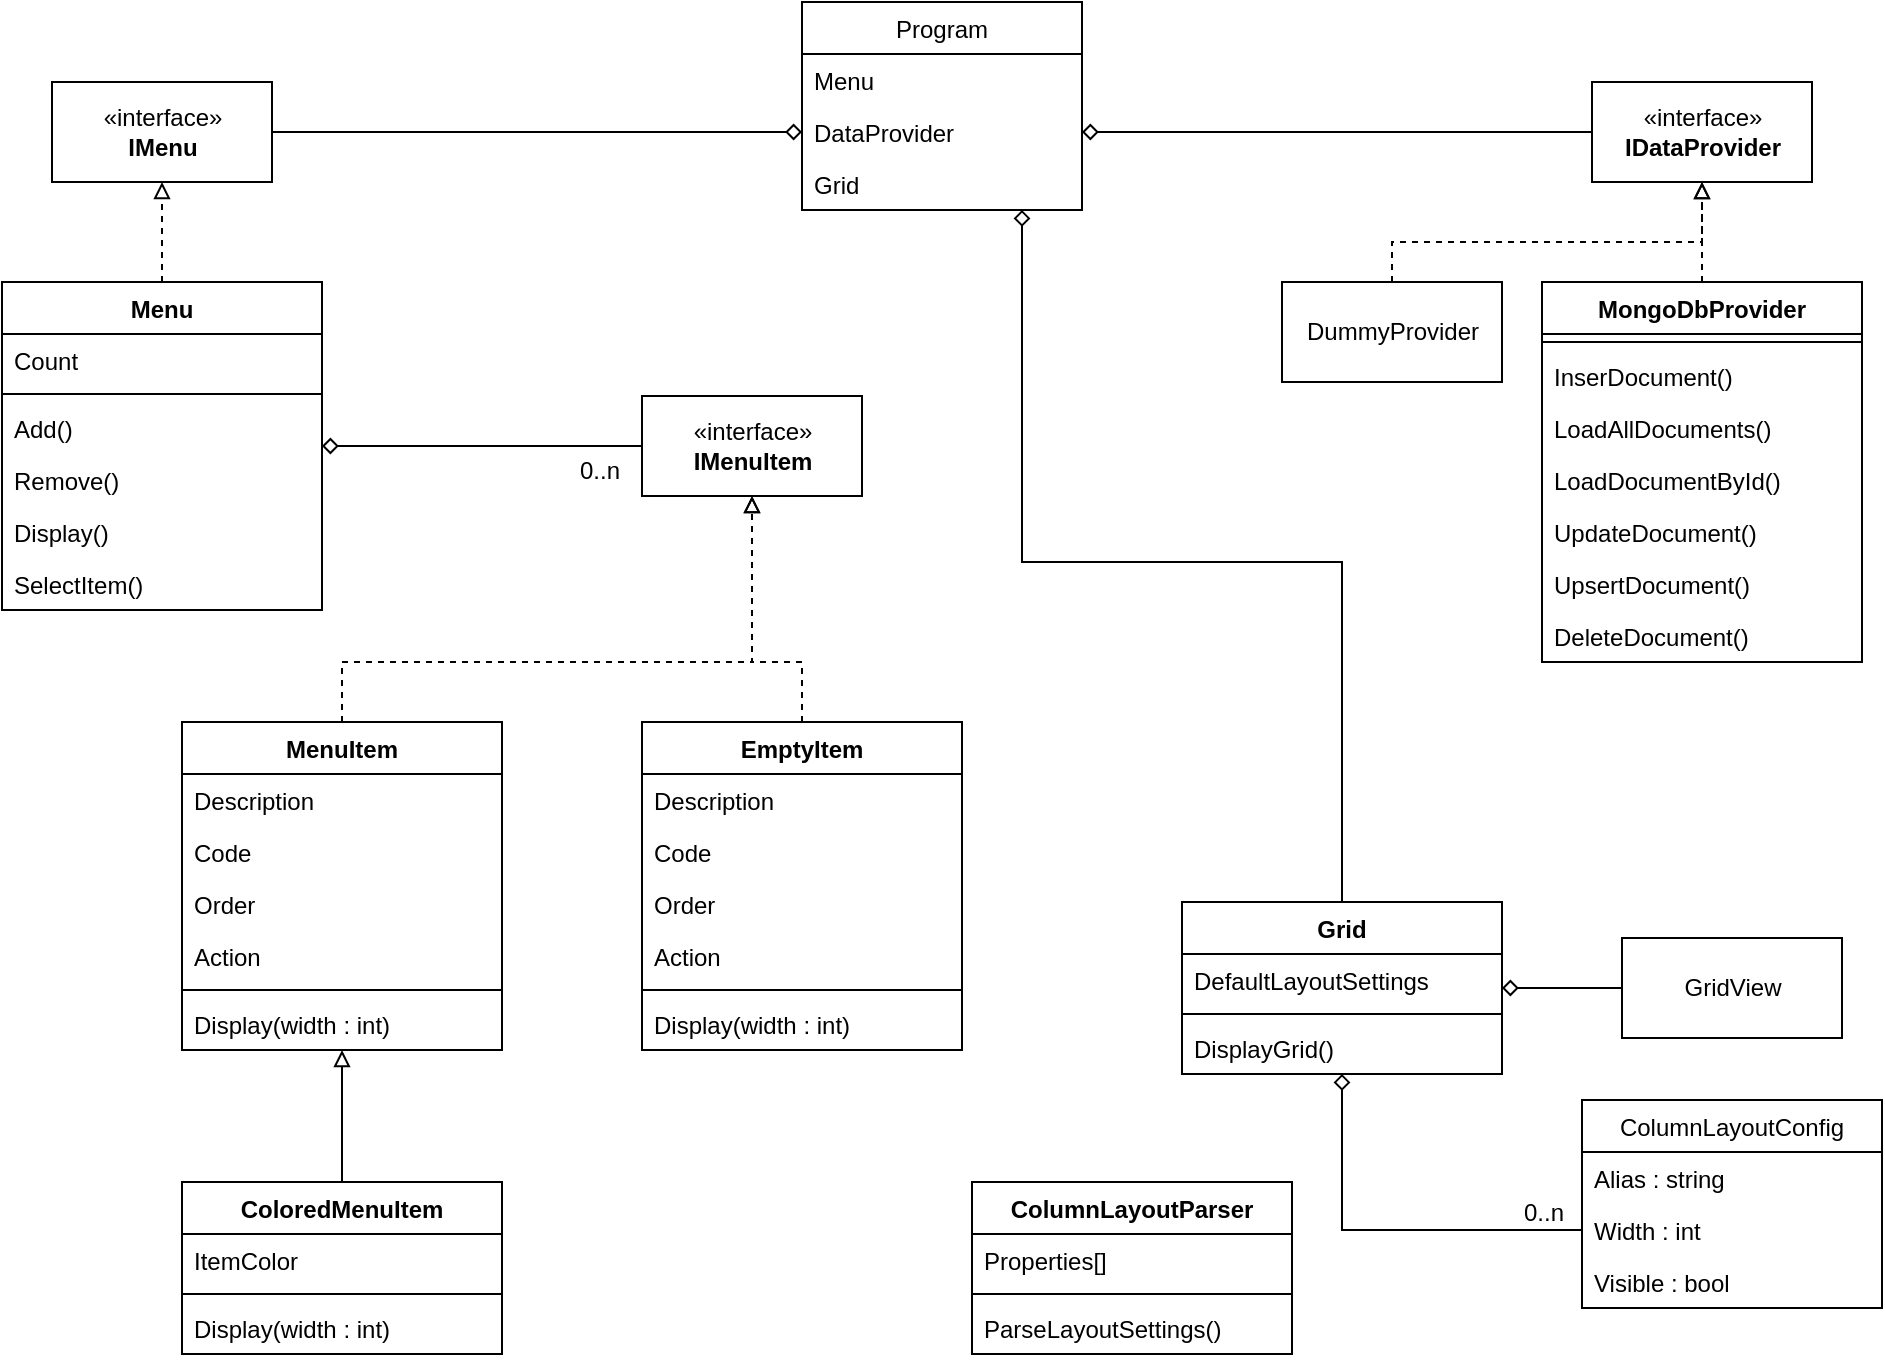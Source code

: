 <mxfile version="13.9.9" type="device"><diagram id="TBnYsXyyxLHN0llDwh7w" name="Guestlist Manager"><mxGraphModel dx="1533" dy="883" grid="1" gridSize="10" guides="1" tooltips="1" connect="1" arrows="1" fold="1" page="1" pageScale="1" pageWidth="1169" pageHeight="827" math="0" shadow="0"><root><mxCell id="NJ34O94P0ibLzQM1f-5Z-0"/><mxCell id="NJ34O94P0ibLzQM1f-5Z-1" parent="NJ34O94P0ibLzQM1f-5Z-0"/><mxCell id="NJ34O94P0ibLzQM1f-5Z-7" style="edgeStyle=orthogonalEdgeStyle;rounded=0;orthogonalLoop=1;jettySize=auto;html=1;dashed=1;endArrow=block;endFill=0;" edge="1" parent="NJ34O94P0ibLzQM1f-5Z-1" source="NJ34O94P0ibLzQM1f-5Z-2" target="NJ34O94P0ibLzQM1f-5Z-6"><mxGeometry relative="1" as="geometry"/></mxCell><mxCell id="NJ34O94P0ibLzQM1f-5Z-2" value="MongoDbProvider" style="swimlane;fontStyle=1;align=center;verticalAlign=top;childLayout=stackLayout;horizontal=1;startSize=26;horizontalStack=0;resizeParent=1;resizeParentMax=0;resizeLast=0;collapsible=1;marginBottom=0;" vertex="1" parent="NJ34O94P0ibLzQM1f-5Z-1"><mxGeometry x="870" y="210" width="160" height="190" as="geometry"/></mxCell><mxCell id="NJ34O94P0ibLzQM1f-5Z-4" value="" style="line;strokeWidth=1;fillColor=none;align=left;verticalAlign=middle;spacingTop=-1;spacingLeft=3;spacingRight=3;rotatable=0;labelPosition=right;points=[];portConstraint=eastwest;" vertex="1" parent="NJ34O94P0ibLzQM1f-5Z-2"><mxGeometry y="26" width="160" height="8" as="geometry"/></mxCell><mxCell id="NJ34O94P0ibLzQM1f-5Z-8" value="InserDocument()" style="text;strokeColor=none;fillColor=none;align=left;verticalAlign=top;spacingLeft=4;spacingRight=4;overflow=hidden;rotatable=0;points=[[0,0.5],[1,0.5]];portConstraint=eastwest;" vertex="1" parent="NJ34O94P0ibLzQM1f-5Z-2"><mxGeometry y="34" width="160" height="26" as="geometry"/></mxCell><mxCell id="NJ34O94P0ibLzQM1f-5Z-5" value="LoadAllDocuments()" style="text;strokeColor=none;fillColor=none;align=left;verticalAlign=top;spacingLeft=4;spacingRight=4;overflow=hidden;rotatable=0;points=[[0,0.5],[1,0.5]];portConstraint=eastwest;" vertex="1" parent="NJ34O94P0ibLzQM1f-5Z-2"><mxGeometry y="60" width="160" height="26" as="geometry"/></mxCell><mxCell id="NJ34O94P0ibLzQM1f-5Z-9" value="LoadDocumentById()" style="text;strokeColor=none;fillColor=none;align=left;verticalAlign=top;spacingLeft=4;spacingRight=4;overflow=hidden;rotatable=0;points=[[0,0.5],[1,0.5]];portConstraint=eastwest;" vertex="1" parent="NJ34O94P0ibLzQM1f-5Z-2"><mxGeometry y="86" width="160" height="26" as="geometry"/></mxCell><mxCell id="NJ34O94P0ibLzQM1f-5Z-10" value="UpdateDocument()" style="text;strokeColor=none;fillColor=none;align=left;verticalAlign=top;spacingLeft=4;spacingRight=4;overflow=hidden;rotatable=0;points=[[0,0.5],[1,0.5]];portConstraint=eastwest;" vertex="1" parent="NJ34O94P0ibLzQM1f-5Z-2"><mxGeometry y="112" width="160" height="26" as="geometry"/></mxCell><mxCell id="NJ34O94P0ibLzQM1f-5Z-11" value="UpsertDocument()" style="text;strokeColor=none;fillColor=none;align=left;verticalAlign=top;spacingLeft=4;spacingRight=4;overflow=hidden;rotatable=0;points=[[0,0.5],[1,0.5]];portConstraint=eastwest;" vertex="1" parent="NJ34O94P0ibLzQM1f-5Z-2"><mxGeometry y="138" width="160" height="26" as="geometry"/></mxCell><mxCell id="NJ34O94P0ibLzQM1f-5Z-12" value="DeleteDocument()" style="text;strokeColor=none;fillColor=none;align=left;verticalAlign=top;spacingLeft=4;spacingRight=4;overflow=hidden;rotatable=0;points=[[0,0.5],[1,0.5]];portConstraint=eastwest;" vertex="1" parent="NJ34O94P0ibLzQM1f-5Z-2"><mxGeometry y="164" width="160" height="26" as="geometry"/></mxCell><mxCell id="NJ34O94P0ibLzQM1f-5Z-6" value="«interface»&lt;br&gt;&lt;b&gt;IDataProvider&lt;/b&gt;" style="html=1;" vertex="1" parent="NJ34O94P0ibLzQM1f-5Z-1"><mxGeometry x="895" y="110" width="110" height="50" as="geometry"/></mxCell><mxCell id="NJ34O94P0ibLzQM1f-5Z-13" value="«interface»&lt;br&gt;&lt;b&gt;IMenuItem&lt;/b&gt;" style="html=1;" vertex="1" parent="NJ34O94P0ibLzQM1f-5Z-1"><mxGeometry x="420" y="267" width="110" height="50" as="geometry"/></mxCell><mxCell id="NJ34O94P0ibLzQM1f-5Z-27" style="edgeStyle=orthogonalEdgeStyle;rounded=0;orthogonalLoop=1;jettySize=auto;html=1;entryX=0.5;entryY=1;entryDx=0;entryDy=0;dashed=1;endArrow=block;endFill=0;" edge="1" parent="NJ34O94P0ibLzQM1f-5Z-1" source="NJ34O94P0ibLzQM1f-5Z-23" target="NJ34O94P0ibLzQM1f-5Z-13"><mxGeometry relative="1" as="geometry"><Array as="points"><mxPoint x="270" y="400"/><mxPoint x="475" y="400"/></Array></mxGeometry></mxCell><mxCell id="NJ34O94P0ibLzQM1f-5Z-47" style="edgeStyle=orthogonalEdgeStyle;rounded=0;orthogonalLoop=1;jettySize=auto;html=1;entryX=0.5;entryY=0;entryDx=0;entryDy=0;endArrow=none;endFill=0;startArrow=block;startFill=0;" edge="1" parent="NJ34O94P0ibLzQM1f-5Z-1" source="NJ34O94P0ibLzQM1f-5Z-23" target="NJ34O94P0ibLzQM1f-5Z-39"><mxGeometry relative="1" as="geometry"/></mxCell><mxCell id="NJ34O94P0ibLzQM1f-5Z-23" value="MenuItem" style="swimlane;fontStyle=1;align=center;verticalAlign=top;childLayout=stackLayout;horizontal=1;startSize=26;horizontalStack=0;resizeParent=1;resizeParentMax=0;resizeLast=0;collapsible=1;marginBottom=0;" vertex="1" parent="NJ34O94P0ibLzQM1f-5Z-1"><mxGeometry x="190" y="430" width="160" height="164" as="geometry"/></mxCell><mxCell id="NJ34O94P0ibLzQM1f-5Z-24" value="Description" style="text;strokeColor=none;fillColor=none;align=left;verticalAlign=top;spacingLeft=4;spacingRight=4;overflow=hidden;rotatable=0;points=[[0,0.5],[1,0.5]];portConstraint=eastwest;" vertex="1" parent="NJ34O94P0ibLzQM1f-5Z-23"><mxGeometry y="26" width="160" height="26" as="geometry"/></mxCell><mxCell id="NJ34O94P0ibLzQM1f-5Z-28" value="Code" style="text;strokeColor=none;fillColor=none;align=left;verticalAlign=top;spacingLeft=4;spacingRight=4;overflow=hidden;rotatable=0;points=[[0,0.5],[1,0.5]];portConstraint=eastwest;" vertex="1" parent="NJ34O94P0ibLzQM1f-5Z-23"><mxGeometry y="52" width="160" height="26" as="geometry"/></mxCell><mxCell id="NJ34O94P0ibLzQM1f-5Z-29" value="Order" style="text;strokeColor=none;fillColor=none;align=left;verticalAlign=top;spacingLeft=4;spacingRight=4;overflow=hidden;rotatable=0;points=[[0,0.5],[1,0.5]];portConstraint=eastwest;" vertex="1" parent="NJ34O94P0ibLzQM1f-5Z-23"><mxGeometry y="78" width="160" height="26" as="geometry"/></mxCell><mxCell id="NJ34O94P0ibLzQM1f-5Z-30" value="Action" style="text;strokeColor=none;fillColor=none;align=left;verticalAlign=top;spacingLeft=4;spacingRight=4;overflow=hidden;rotatable=0;points=[[0,0.5],[1,0.5]];portConstraint=eastwest;" vertex="1" parent="NJ34O94P0ibLzQM1f-5Z-23"><mxGeometry y="104" width="160" height="26" as="geometry"/></mxCell><mxCell id="NJ34O94P0ibLzQM1f-5Z-25" value="" style="line;strokeWidth=1;fillColor=none;align=left;verticalAlign=middle;spacingTop=-1;spacingLeft=3;spacingRight=3;rotatable=0;labelPosition=right;points=[];portConstraint=eastwest;" vertex="1" parent="NJ34O94P0ibLzQM1f-5Z-23"><mxGeometry y="130" width="160" height="8" as="geometry"/></mxCell><mxCell id="NJ34O94P0ibLzQM1f-5Z-26" value="Display(width : int)" style="text;strokeColor=none;fillColor=none;align=left;verticalAlign=top;spacingLeft=4;spacingRight=4;overflow=hidden;rotatable=0;points=[[0,0.5],[1,0.5]];portConstraint=eastwest;" vertex="1" parent="NJ34O94P0ibLzQM1f-5Z-23"><mxGeometry y="138" width="160" height="26" as="geometry"/></mxCell><mxCell id="NJ34O94P0ibLzQM1f-5Z-38" style="edgeStyle=orthogonalEdgeStyle;rounded=0;orthogonalLoop=1;jettySize=auto;html=1;dashed=1;endArrow=block;endFill=0;" edge="1" parent="NJ34O94P0ibLzQM1f-5Z-1" source="NJ34O94P0ibLzQM1f-5Z-31" target="NJ34O94P0ibLzQM1f-5Z-13"><mxGeometry relative="1" as="geometry"><Array as="points"><mxPoint x="500" y="400"/><mxPoint x="475" y="400"/></Array></mxGeometry></mxCell><mxCell id="NJ34O94P0ibLzQM1f-5Z-31" value="EmptyItem" style="swimlane;fontStyle=1;align=center;verticalAlign=top;childLayout=stackLayout;horizontal=1;startSize=26;horizontalStack=0;resizeParent=1;resizeParentMax=0;resizeLast=0;collapsible=1;marginBottom=0;" vertex="1" parent="NJ34O94P0ibLzQM1f-5Z-1"><mxGeometry x="420" y="430" width="160" height="164" as="geometry"/></mxCell><mxCell id="NJ34O94P0ibLzQM1f-5Z-32" value="Description" style="text;strokeColor=none;fillColor=none;align=left;verticalAlign=top;spacingLeft=4;spacingRight=4;overflow=hidden;rotatable=0;points=[[0,0.5],[1,0.5]];portConstraint=eastwest;" vertex="1" parent="NJ34O94P0ibLzQM1f-5Z-31"><mxGeometry y="26" width="160" height="26" as="geometry"/></mxCell><mxCell id="NJ34O94P0ibLzQM1f-5Z-33" value="Code" style="text;strokeColor=none;fillColor=none;align=left;verticalAlign=top;spacingLeft=4;spacingRight=4;overflow=hidden;rotatable=0;points=[[0,0.5],[1,0.5]];portConstraint=eastwest;" vertex="1" parent="NJ34O94P0ibLzQM1f-5Z-31"><mxGeometry y="52" width="160" height="26" as="geometry"/></mxCell><mxCell id="NJ34O94P0ibLzQM1f-5Z-34" value="Order" style="text;strokeColor=none;fillColor=none;align=left;verticalAlign=top;spacingLeft=4;spacingRight=4;overflow=hidden;rotatable=0;points=[[0,0.5],[1,0.5]];portConstraint=eastwest;" vertex="1" parent="NJ34O94P0ibLzQM1f-5Z-31"><mxGeometry y="78" width="160" height="26" as="geometry"/></mxCell><mxCell id="NJ34O94P0ibLzQM1f-5Z-35" value="Action" style="text;strokeColor=none;fillColor=none;align=left;verticalAlign=top;spacingLeft=4;spacingRight=4;overflow=hidden;rotatable=0;points=[[0,0.5],[1,0.5]];portConstraint=eastwest;" vertex="1" parent="NJ34O94P0ibLzQM1f-5Z-31"><mxGeometry y="104" width="160" height="26" as="geometry"/></mxCell><mxCell id="NJ34O94P0ibLzQM1f-5Z-36" value="" style="line;strokeWidth=1;fillColor=none;align=left;verticalAlign=middle;spacingTop=-1;spacingLeft=3;spacingRight=3;rotatable=0;labelPosition=right;points=[];portConstraint=eastwest;" vertex="1" parent="NJ34O94P0ibLzQM1f-5Z-31"><mxGeometry y="130" width="160" height="8" as="geometry"/></mxCell><mxCell id="NJ34O94P0ibLzQM1f-5Z-37" value="Display(width : int)" style="text;strokeColor=none;fillColor=none;align=left;verticalAlign=top;spacingLeft=4;spacingRight=4;overflow=hidden;rotatable=0;points=[[0,0.5],[1,0.5]];portConstraint=eastwest;" vertex="1" parent="NJ34O94P0ibLzQM1f-5Z-31"><mxGeometry y="138" width="160" height="26" as="geometry"/></mxCell><mxCell id="NJ34O94P0ibLzQM1f-5Z-39" value="ColoredMenuItem" style="swimlane;fontStyle=1;align=center;verticalAlign=top;childLayout=stackLayout;horizontal=1;startSize=26;horizontalStack=0;resizeParent=1;resizeParentMax=0;resizeLast=0;collapsible=1;marginBottom=0;" vertex="1" parent="NJ34O94P0ibLzQM1f-5Z-1"><mxGeometry x="190" y="660" width="160" height="86" as="geometry"/></mxCell><mxCell id="yLgzgN4iTziZqilcRCM_-3" value="ItemColor" style="text;strokeColor=none;fillColor=none;align=left;verticalAlign=top;spacingLeft=4;spacingRight=4;overflow=hidden;rotatable=0;points=[[0,0.5],[1,0.5]];portConstraint=eastwest;" vertex="1" parent="NJ34O94P0ibLzQM1f-5Z-39"><mxGeometry y="26" width="160" height="26" as="geometry"/></mxCell><mxCell id="NJ34O94P0ibLzQM1f-5Z-44" value="" style="line;strokeWidth=1;fillColor=none;align=left;verticalAlign=middle;spacingTop=-1;spacingLeft=3;spacingRight=3;rotatable=0;labelPosition=right;points=[];portConstraint=eastwest;" vertex="1" parent="NJ34O94P0ibLzQM1f-5Z-39"><mxGeometry y="52" width="160" height="8" as="geometry"/></mxCell><mxCell id="NJ34O94P0ibLzQM1f-5Z-45" value="Display(width : int)" style="text;strokeColor=none;fillColor=none;align=left;verticalAlign=top;spacingLeft=4;spacingRight=4;overflow=hidden;rotatable=0;points=[[0,0.5],[1,0.5]];portConstraint=eastwest;" vertex="1" parent="NJ34O94P0ibLzQM1f-5Z-39"><mxGeometry y="60" width="160" height="26" as="geometry"/></mxCell><mxCell id="NJ34O94P0ibLzQM1f-5Z-55" style="edgeStyle=orthogonalEdgeStyle;rounded=0;orthogonalLoop=1;jettySize=auto;html=1;entryX=0;entryY=0.5;entryDx=0;entryDy=0;startArrow=diamond;startFill=0;endArrow=none;endFill=0;" edge="1" parent="NJ34O94P0ibLzQM1f-5Z-1" source="NJ34O94P0ibLzQM1f-5Z-48" target="NJ34O94P0ibLzQM1f-5Z-13"><mxGeometry relative="1" as="geometry"/></mxCell><mxCell id="yLgzgN4iTziZqilcRCM_-2" style="edgeStyle=orthogonalEdgeStyle;rounded=0;orthogonalLoop=1;jettySize=auto;html=1;entryX=0.5;entryY=1;entryDx=0;entryDy=0;startArrow=none;startFill=0;endArrow=block;endFill=0;dashed=1;" edge="1" parent="NJ34O94P0ibLzQM1f-5Z-1" source="NJ34O94P0ibLzQM1f-5Z-48" target="yLgzgN4iTziZqilcRCM_-1"><mxGeometry relative="1" as="geometry"/></mxCell><mxCell id="NJ34O94P0ibLzQM1f-5Z-48" value="Menu" style="swimlane;fontStyle=1;align=center;verticalAlign=top;childLayout=stackLayout;horizontal=1;startSize=26;horizontalStack=0;resizeParent=1;resizeParentMax=0;resizeLast=0;collapsible=1;marginBottom=0;" vertex="1" parent="NJ34O94P0ibLzQM1f-5Z-1"><mxGeometry x="100" y="210" width="160" height="164" as="geometry"/></mxCell><mxCell id="NJ34O94P0ibLzQM1f-5Z-49" value="Count" style="text;strokeColor=none;fillColor=none;align=left;verticalAlign=top;spacingLeft=4;spacingRight=4;overflow=hidden;rotatable=0;points=[[0,0.5],[1,0.5]];portConstraint=eastwest;" vertex="1" parent="NJ34O94P0ibLzQM1f-5Z-48"><mxGeometry y="26" width="160" height="26" as="geometry"/></mxCell><mxCell id="NJ34O94P0ibLzQM1f-5Z-50" value="" style="line;strokeWidth=1;fillColor=none;align=left;verticalAlign=middle;spacingTop=-1;spacingLeft=3;spacingRight=3;rotatable=0;labelPosition=right;points=[];portConstraint=eastwest;" vertex="1" parent="NJ34O94P0ibLzQM1f-5Z-48"><mxGeometry y="52" width="160" height="8" as="geometry"/></mxCell><mxCell id="NJ34O94P0ibLzQM1f-5Z-51" value="Add()" style="text;strokeColor=none;fillColor=none;align=left;verticalAlign=top;spacingLeft=4;spacingRight=4;overflow=hidden;rotatable=0;points=[[0,0.5],[1,0.5]];portConstraint=eastwest;" vertex="1" parent="NJ34O94P0ibLzQM1f-5Z-48"><mxGeometry y="60" width="160" height="26" as="geometry"/></mxCell><mxCell id="NJ34O94P0ibLzQM1f-5Z-52" value="Remove()" style="text;strokeColor=none;fillColor=none;align=left;verticalAlign=top;spacingLeft=4;spacingRight=4;overflow=hidden;rotatable=0;points=[[0,0.5],[1,0.5]];portConstraint=eastwest;" vertex="1" parent="NJ34O94P0ibLzQM1f-5Z-48"><mxGeometry y="86" width="160" height="26" as="geometry"/></mxCell><mxCell id="NJ34O94P0ibLzQM1f-5Z-53" value="Display()" style="text;strokeColor=none;fillColor=none;align=left;verticalAlign=top;spacingLeft=4;spacingRight=4;overflow=hidden;rotatable=0;points=[[0,0.5],[1,0.5]];portConstraint=eastwest;" vertex="1" parent="NJ34O94P0ibLzQM1f-5Z-48"><mxGeometry y="112" width="160" height="26" as="geometry"/></mxCell><mxCell id="NJ34O94P0ibLzQM1f-5Z-54" value="SelectItem()" style="text;strokeColor=none;fillColor=none;align=left;verticalAlign=top;spacingLeft=4;spacingRight=4;overflow=hidden;rotatable=0;points=[[0,0.5],[1,0.5]];portConstraint=eastwest;" vertex="1" parent="NJ34O94P0ibLzQM1f-5Z-48"><mxGeometry y="138" width="160" height="26" as="geometry"/></mxCell><mxCell id="yLgzgN4iTziZqilcRCM_-0" value="0..n" style="resizable=0;align=left;verticalAlign=bottom;labelBackgroundColor=none;fontSize=12;" connectable="0" vertex="1" parent="NJ34O94P0ibLzQM1f-5Z-1"><mxGeometry x="391" y="311.997" as="geometry"><mxPoint x="-4" y="1" as="offset"/></mxGeometry></mxCell><mxCell id="yLgzgN4iTziZqilcRCM_-1" value="«interface»&lt;br&gt;&lt;b&gt;IMenu&lt;/b&gt;" style="html=1;" vertex="1" parent="NJ34O94P0ibLzQM1f-5Z-1"><mxGeometry x="125" y="110" width="110" height="50" as="geometry"/></mxCell><mxCell id="lP4t6AtHPEYcW8YF6Eiw-27" style="edgeStyle=orthogonalEdgeStyle;rounded=0;orthogonalLoop=1;jettySize=auto;html=1;entryX=0.5;entryY=0;entryDx=0;entryDy=0;startArrow=diamond;startFill=0;endArrow=none;endFill=0;" edge="1" parent="NJ34O94P0ibLzQM1f-5Z-1" source="lP4t6AtHPEYcW8YF6Eiw-0" target="lP4t6AtHPEYcW8YF6Eiw-6"><mxGeometry relative="1" as="geometry"><Array as="points"><mxPoint x="610" y="350"/><mxPoint x="770" y="350"/></Array></mxGeometry></mxCell><mxCell id="lP4t6AtHPEYcW8YF6Eiw-0" value="Program" style="swimlane;fontStyle=0;childLayout=stackLayout;horizontal=1;startSize=26;fillColor=none;horizontalStack=0;resizeParent=1;resizeParentMax=0;resizeLast=0;collapsible=1;marginBottom=0;" vertex="1" parent="NJ34O94P0ibLzQM1f-5Z-1"><mxGeometry x="500" y="70" width="140" height="104" as="geometry"/></mxCell><mxCell id="lP4t6AtHPEYcW8YF6Eiw-1" value="Menu" style="text;strokeColor=none;fillColor=none;align=left;verticalAlign=top;spacingLeft=4;spacingRight=4;overflow=hidden;rotatable=0;points=[[0,0.5],[1,0.5]];portConstraint=eastwest;" vertex="1" parent="lP4t6AtHPEYcW8YF6Eiw-0"><mxGeometry y="26" width="140" height="26" as="geometry"/></mxCell><mxCell id="lP4t6AtHPEYcW8YF6Eiw-2" value="DataProvider" style="text;strokeColor=none;fillColor=none;align=left;verticalAlign=top;spacingLeft=4;spacingRight=4;overflow=hidden;rotatable=0;points=[[0,0.5],[1,0.5]];portConstraint=eastwest;" vertex="1" parent="lP4t6AtHPEYcW8YF6Eiw-0"><mxGeometry y="52" width="140" height="26" as="geometry"/></mxCell><mxCell id="lP4t6AtHPEYcW8YF6Eiw-3" value="Grid" style="text;strokeColor=none;fillColor=none;align=left;verticalAlign=top;spacingLeft=4;spacingRight=4;overflow=hidden;rotatable=0;points=[[0,0.5],[1,0.5]];portConstraint=eastwest;" vertex="1" parent="lP4t6AtHPEYcW8YF6Eiw-0"><mxGeometry y="78" width="140" height="26" as="geometry"/></mxCell><mxCell id="lP4t6AtHPEYcW8YF6Eiw-4" style="edgeStyle=orthogonalEdgeStyle;rounded=0;orthogonalLoop=1;jettySize=auto;html=1;entryX=0;entryY=0.5;entryDx=0;entryDy=0;startArrow=diamond;startFill=0;endArrow=none;endFill=0;" edge="1" parent="NJ34O94P0ibLzQM1f-5Z-1" source="lP4t6AtHPEYcW8YF6Eiw-2" target="NJ34O94P0ibLzQM1f-5Z-6"><mxGeometry relative="1" as="geometry"/></mxCell><mxCell id="lP4t6AtHPEYcW8YF6Eiw-5" style="edgeStyle=orthogonalEdgeStyle;rounded=0;orthogonalLoop=1;jettySize=auto;html=1;entryX=1;entryY=0.5;entryDx=0;entryDy=0;startArrow=diamond;startFill=0;endArrow=none;endFill=0;" edge="1" parent="NJ34O94P0ibLzQM1f-5Z-1" source="lP4t6AtHPEYcW8YF6Eiw-2" target="yLgzgN4iTziZqilcRCM_-1"><mxGeometry relative="1" as="geometry"/></mxCell><mxCell id="lP4t6AtHPEYcW8YF6Eiw-11" style="edgeStyle=orthogonalEdgeStyle;rounded=0;orthogonalLoop=1;jettySize=auto;html=1;entryX=0;entryY=0.5;entryDx=0;entryDy=0;startArrow=diamond;startFill=0;endArrow=none;endFill=0;" edge="1" parent="NJ34O94P0ibLzQM1f-5Z-1" source="lP4t6AtHPEYcW8YF6Eiw-6" target="lP4t6AtHPEYcW8YF6Eiw-10"><mxGeometry relative="1" as="geometry"/></mxCell><mxCell id="lP4t6AtHPEYcW8YF6Eiw-21" style="edgeStyle=orthogonalEdgeStyle;rounded=0;orthogonalLoop=1;jettySize=auto;html=1;entryX=0;entryY=0.5;entryDx=0;entryDy=0;startArrow=diamond;startFill=0;endArrow=none;endFill=0;" edge="1" parent="NJ34O94P0ibLzQM1f-5Z-1" source="lP4t6AtHPEYcW8YF6Eiw-6" target="lP4t6AtHPEYcW8YF6Eiw-19"><mxGeometry relative="1" as="geometry"/></mxCell><mxCell id="lP4t6AtHPEYcW8YF6Eiw-6" value="Grid" style="swimlane;fontStyle=1;align=center;verticalAlign=top;childLayout=stackLayout;horizontal=1;startSize=26;horizontalStack=0;resizeParent=1;resizeParentMax=0;resizeLast=0;collapsible=1;marginBottom=0;" vertex="1" parent="NJ34O94P0ibLzQM1f-5Z-1"><mxGeometry x="690" y="520" width="160" height="86" as="geometry"/></mxCell><mxCell id="lP4t6AtHPEYcW8YF6Eiw-12" value="DefaultLayoutSettings" style="text;strokeColor=none;fillColor=none;align=left;verticalAlign=top;spacingLeft=4;spacingRight=4;overflow=hidden;rotatable=0;points=[[0,0.5],[1,0.5]];portConstraint=eastwest;" vertex="1" parent="lP4t6AtHPEYcW8YF6Eiw-6"><mxGeometry y="26" width="160" height="26" as="geometry"/></mxCell><mxCell id="lP4t6AtHPEYcW8YF6Eiw-8" value="" style="line;strokeWidth=1;fillColor=none;align=left;verticalAlign=middle;spacingTop=-1;spacingLeft=3;spacingRight=3;rotatable=0;labelPosition=right;points=[];portConstraint=eastwest;" vertex="1" parent="lP4t6AtHPEYcW8YF6Eiw-6"><mxGeometry y="52" width="160" height="8" as="geometry"/></mxCell><mxCell id="lP4t6AtHPEYcW8YF6Eiw-9" value="DisplayGrid()" style="text;strokeColor=none;fillColor=none;align=left;verticalAlign=top;spacingLeft=4;spacingRight=4;overflow=hidden;rotatable=0;points=[[0,0.5],[1,0.5]];portConstraint=eastwest;" vertex="1" parent="lP4t6AtHPEYcW8YF6Eiw-6"><mxGeometry y="60" width="160" height="26" as="geometry"/></mxCell><mxCell id="lP4t6AtHPEYcW8YF6Eiw-10" value="GridView" style="html=1;" vertex="1" parent="NJ34O94P0ibLzQM1f-5Z-1"><mxGeometry x="910" y="538" width="110" height="50" as="geometry"/></mxCell><mxCell id="lP4t6AtHPEYcW8YF6Eiw-17" value="ColumnLayoutConfig" style="swimlane;fontStyle=0;childLayout=stackLayout;horizontal=1;startSize=26;fillColor=none;horizontalStack=0;resizeParent=1;resizeParentMax=0;resizeLast=0;collapsible=1;marginBottom=0;" vertex="1" parent="NJ34O94P0ibLzQM1f-5Z-1"><mxGeometry x="890" y="619" width="150" height="104" as="geometry"/></mxCell><mxCell id="lP4t6AtHPEYcW8YF6Eiw-18" value="Alias : string" style="text;strokeColor=none;fillColor=none;align=left;verticalAlign=top;spacingLeft=4;spacingRight=4;overflow=hidden;rotatable=0;points=[[0,0.5],[1,0.5]];portConstraint=eastwest;" vertex="1" parent="lP4t6AtHPEYcW8YF6Eiw-17"><mxGeometry y="26" width="150" height="26" as="geometry"/></mxCell><mxCell id="lP4t6AtHPEYcW8YF6Eiw-19" value="Width : int" style="text;strokeColor=none;fillColor=none;align=left;verticalAlign=top;spacingLeft=4;spacingRight=4;overflow=hidden;rotatable=0;points=[[0,0.5],[1,0.5]];portConstraint=eastwest;" vertex="1" parent="lP4t6AtHPEYcW8YF6Eiw-17"><mxGeometry y="52" width="150" height="26" as="geometry"/></mxCell><mxCell id="lP4t6AtHPEYcW8YF6Eiw-20" value="Visible : bool" style="text;strokeColor=none;fillColor=none;align=left;verticalAlign=top;spacingLeft=4;spacingRight=4;overflow=hidden;rotatable=0;points=[[0,0.5],[1,0.5]];portConstraint=eastwest;" vertex="1" parent="lP4t6AtHPEYcW8YF6Eiw-17"><mxGeometry y="78" width="150" height="26" as="geometry"/></mxCell><mxCell id="lP4t6AtHPEYcW8YF6Eiw-22" value="0..n" style="resizable=0;align=left;verticalAlign=bottom;labelBackgroundColor=none;fontSize=12;" connectable="0" vertex="1" parent="NJ34O94P0ibLzQM1f-5Z-1"><mxGeometry x="863" y="682.997" as="geometry"><mxPoint x="-4" y="1" as="offset"/></mxGeometry></mxCell><mxCell id="lP4t6AtHPEYcW8YF6Eiw-23" value="ColumnLayoutParser" style="swimlane;fontStyle=1;align=center;verticalAlign=top;childLayout=stackLayout;horizontal=1;startSize=26;horizontalStack=0;resizeParent=1;resizeParentMax=0;resizeLast=0;collapsible=1;marginBottom=0;" vertex="1" parent="NJ34O94P0ibLzQM1f-5Z-1"><mxGeometry x="585" y="660" width="160" height="86" as="geometry"/></mxCell><mxCell id="lP4t6AtHPEYcW8YF6Eiw-24" value="Properties[]" style="text;strokeColor=none;fillColor=none;align=left;verticalAlign=top;spacingLeft=4;spacingRight=4;overflow=hidden;rotatable=0;points=[[0,0.5],[1,0.5]];portConstraint=eastwest;" vertex="1" parent="lP4t6AtHPEYcW8YF6Eiw-23"><mxGeometry y="26" width="160" height="26" as="geometry"/></mxCell><mxCell id="lP4t6AtHPEYcW8YF6Eiw-25" value="" style="line;strokeWidth=1;fillColor=none;align=left;verticalAlign=middle;spacingTop=-1;spacingLeft=3;spacingRight=3;rotatable=0;labelPosition=right;points=[];portConstraint=eastwest;" vertex="1" parent="lP4t6AtHPEYcW8YF6Eiw-23"><mxGeometry y="52" width="160" height="8" as="geometry"/></mxCell><mxCell id="lP4t6AtHPEYcW8YF6Eiw-26" value="ParseLayoutSettings()" style="text;strokeColor=none;fillColor=none;align=left;verticalAlign=top;spacingLeft=4;spacingRight=4;overflow=hidden;rotatable=0;points=[[0,0.5],[1,0.5]];portConstraint=eastwest;" vertex="1" parent="lP4t6AtHPEYcW8YF6Eiw-23"><mxGeometry y="60" width="160" height="26" as="geometry"/></mxCell><mxCell id="lP4t6AtHPEYcW8YF6Eiw-29" style="edgeStyle=orthogonalEdgeStyle;rounded=0;orthogonalLoop=1;jettySize=auto;html=1;entryX=0.5;entryY=1;entryDx=0;entryDy=0;startArrow=none;startFill=0;endArrow=block;endFill=0;dashed=1;" edge="1" parent="NJ34O94P0ibLzQM1f-5Z-1" source="lP4t6AtHPEYcW8YF6Eiw-28" target="NJ34O94P0ibLzQM1f-5Z-6"><mxGeometry relative="1" as="geometry"><Array as="points"><mxPoint x="795" y="190"/><mxPoint x="950" y="190"/></Array></mxGeometry></mxCell><mxCell id="lP4t6AtHPEYcW8YF6Eiw-28" value="DummyProvider" style="html=1;" vertex="1" parent="NJ34O94P0ibLzQM1f-5Z-1"><mxGeometry x="740" y="210" width="110" height="50" as="geometry"/></mxCell></root></mxGraphModel></diagram></mxfile>